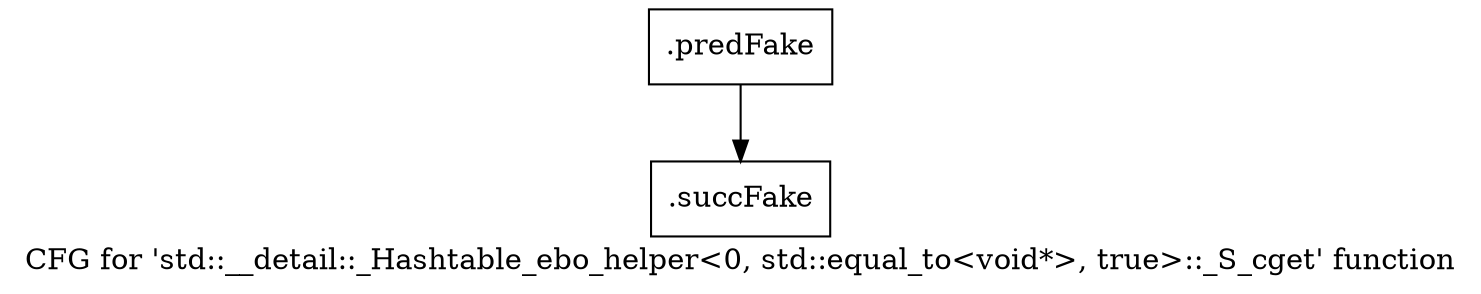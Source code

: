 digraph "CFG for 'std::__detail::_Hashtable_ebo_helper\<0, std::equal_to\<void*\>, true\>::_S_cget' function" {
	label="CFG for 'std::__detail::_Hashtable_ebo_helper\<0, std::equal_to\<void*\>, true\>::_S_cget' function";

	Node0x52248c0 [shape=record,filename="",linenumber="",label="{.predFake}"];
	Node0x52248c0 -> Node0x52d6130[ callList="" memoryops="" filename="/home/akhilkushe/Xilinx/Vitis_HLS/2021.2/tps/lnx64/gcc-6.2.0/lib/gcc/x86_64-pc-linux-gnu/6.2.0/../../../../include/c++/6.2.0/bits/hashtable_policy.h" execusionnum="11"];
	Node0x52d6130 [shape=record,filename="/home/akhilkushe/Xilinx/Vitis_HLS/2021.2/tps/lnx64/gcc-6.2.0/lib/gcc/x86_64-pc-linux-gnu/6.2.0/../../../../include/c++/6.2.0/bits/hashtable_policy.h",linenumber="983",label="{.succFake}"];
}
